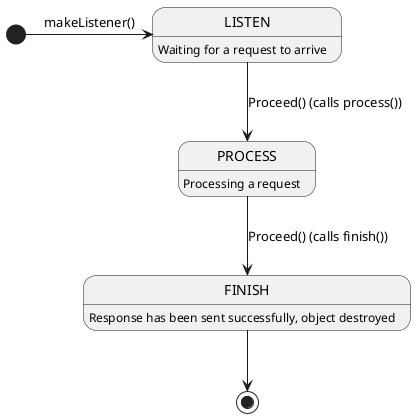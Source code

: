 @startuml
[*] -> LISTEN : makeListener()
LISTEN : Waiting for a request to arrive
LISTEN --> PROCESS : Proceed() (calls process())
PROCESS : Processing a request
PROCESS --> FINISH : Proceed() (calls finish())
FINISH : Response has been sent successfully, object destroyed
FINISH --> [*]
@enduml
